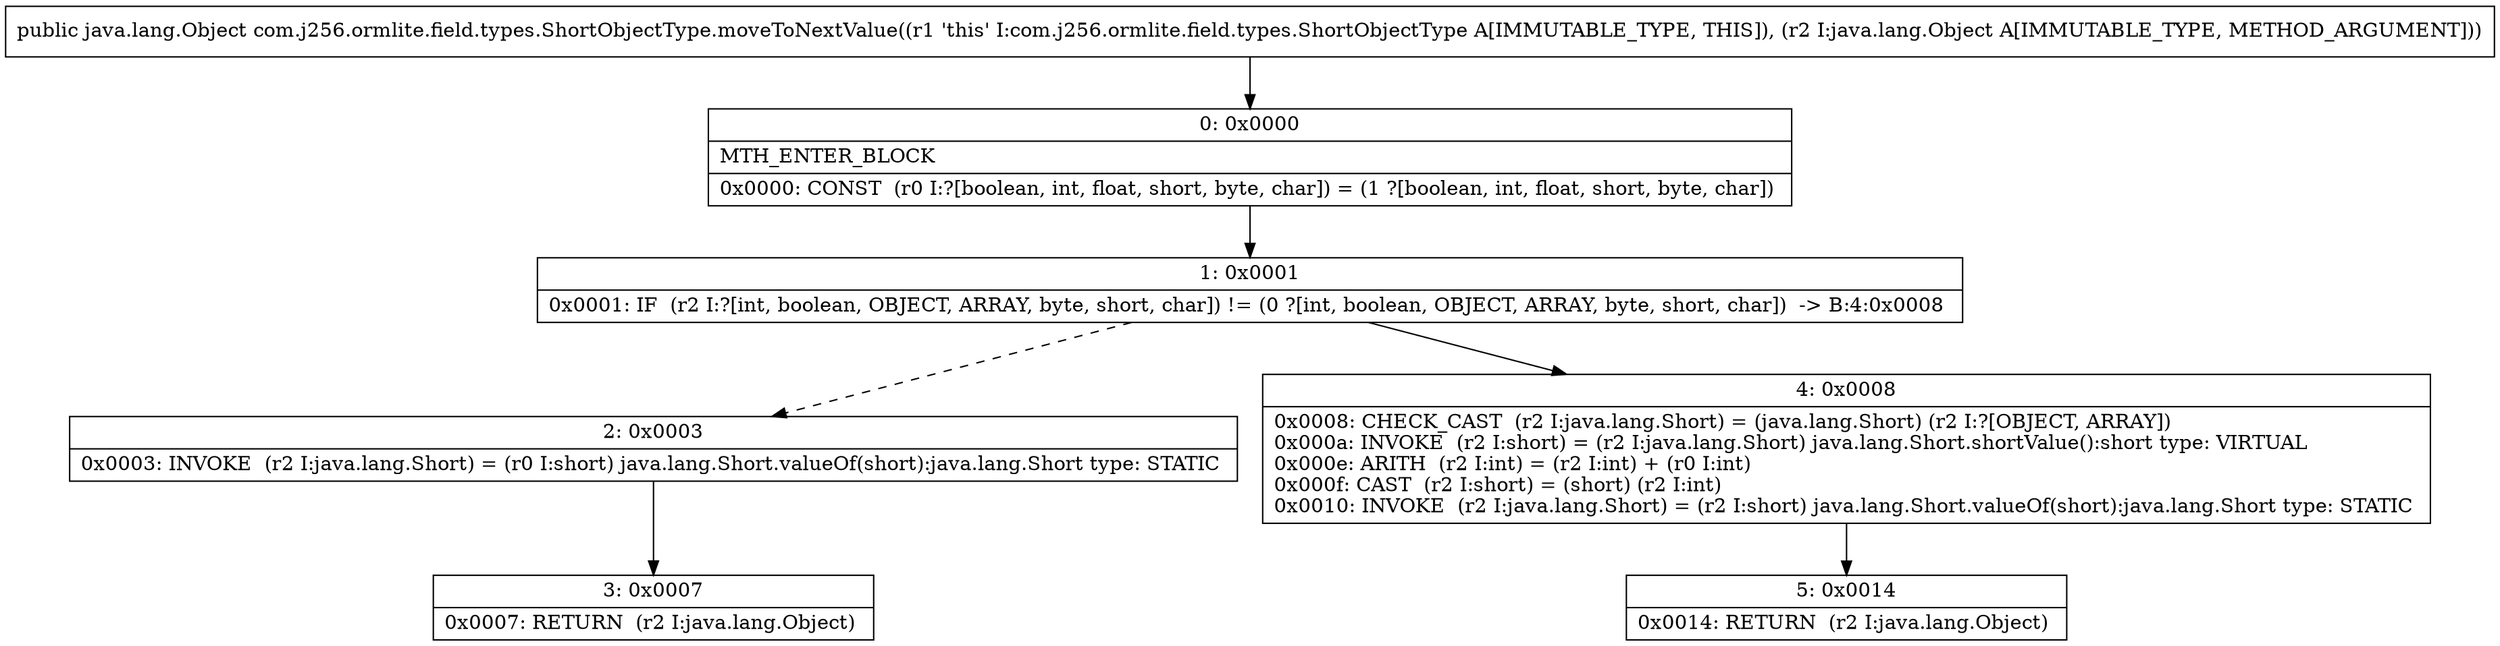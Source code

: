 digraph "CFG forcom.j256.ormlite.field.types.ShortObjectType.moveToNextValue(Ljava\/lang\/Object;)Ljava\/lang\/Object;" {
Node_0 [shape=record,label="{0\:\ 0x0000|MTH_ENTER_BLOCK\l|0x0000: CONST  (r0 I:?[boolean, int, float, short, byte, char]) = (1 ?[boolean, int, float, short, byte, char]) \l}"];
Node_1 [shape=record,label="{1\:\ 0x0001|0x0001: IF  (r2 I:?[int, boolean, OBJECT, ARRAY, byte, short, char]) != (0 ?[int, boolean, OBJECT, ARRAY, byte, short, char])  \-\> B:4:0x0008 \l}"];
Node_2 [shape=record,label="{2\:\ 0x0003|0x0003: INVOKE  (r2 I:java.lang.Short) = (r0 I:short) java.lang.Short.valueOf(short):java.lang.Short type: STATIC \l}"];
Node_3 [shape=record,label="{3\:\ 0x0007|0x0007: RETURN  (r2 I:java.lang.Object) \l}"];
Node_4 [shape=record,label="{4\:\ 0x0008|0x0008: CHECK_CAST  (r2 I:java.lang.Short) = (java.lang.Short) (r2 I:?[OBJECT, ARRAY]) \l0x000a: INVOKE  (r2 I:short) = (r2 I:java.lang.Short) java.lang.Short.shortValue():short type: VIRTUAL \l0x000e: ARITH  (r2 I:int) = (r2 I:int) + (r0 I:int) \l0x000f: CAST  (r2 I:short) = (short) (r2 I:int) \l0x0010: INVOKE  (r2 I:java.lang.Short) = (r2 I:short) java.lang.Short.valueOf(short):java.lang.Short type: STATIC \l}"];
Node_5 [shape=record,label="{5\:\ 0x0014|0x0014: RETURN  (r2 I:java.lang.Object) \l}"];
MethodNode[shape=record,label="{public java.lang.Object com.j256.ormlite.field.types.ShortObjectType.moveToNextValue((r1 'this' I:com.j256.ormlite.field.types.ShortObjectType A[IMMUTABLE_TYPE, THIS]), (r2 I:java.lang.Object A[IMMUTABLE_TYPE, METHOD_ARGUMENT])) }"];
MethodNode -> Node_0;
Node_0 -> Node_1;
Node_1 -> Node_2[style=dashed];
Node_1 -> Node_4;
Node_2 -> Node_3;
Node_4 -> Node_5;
}

